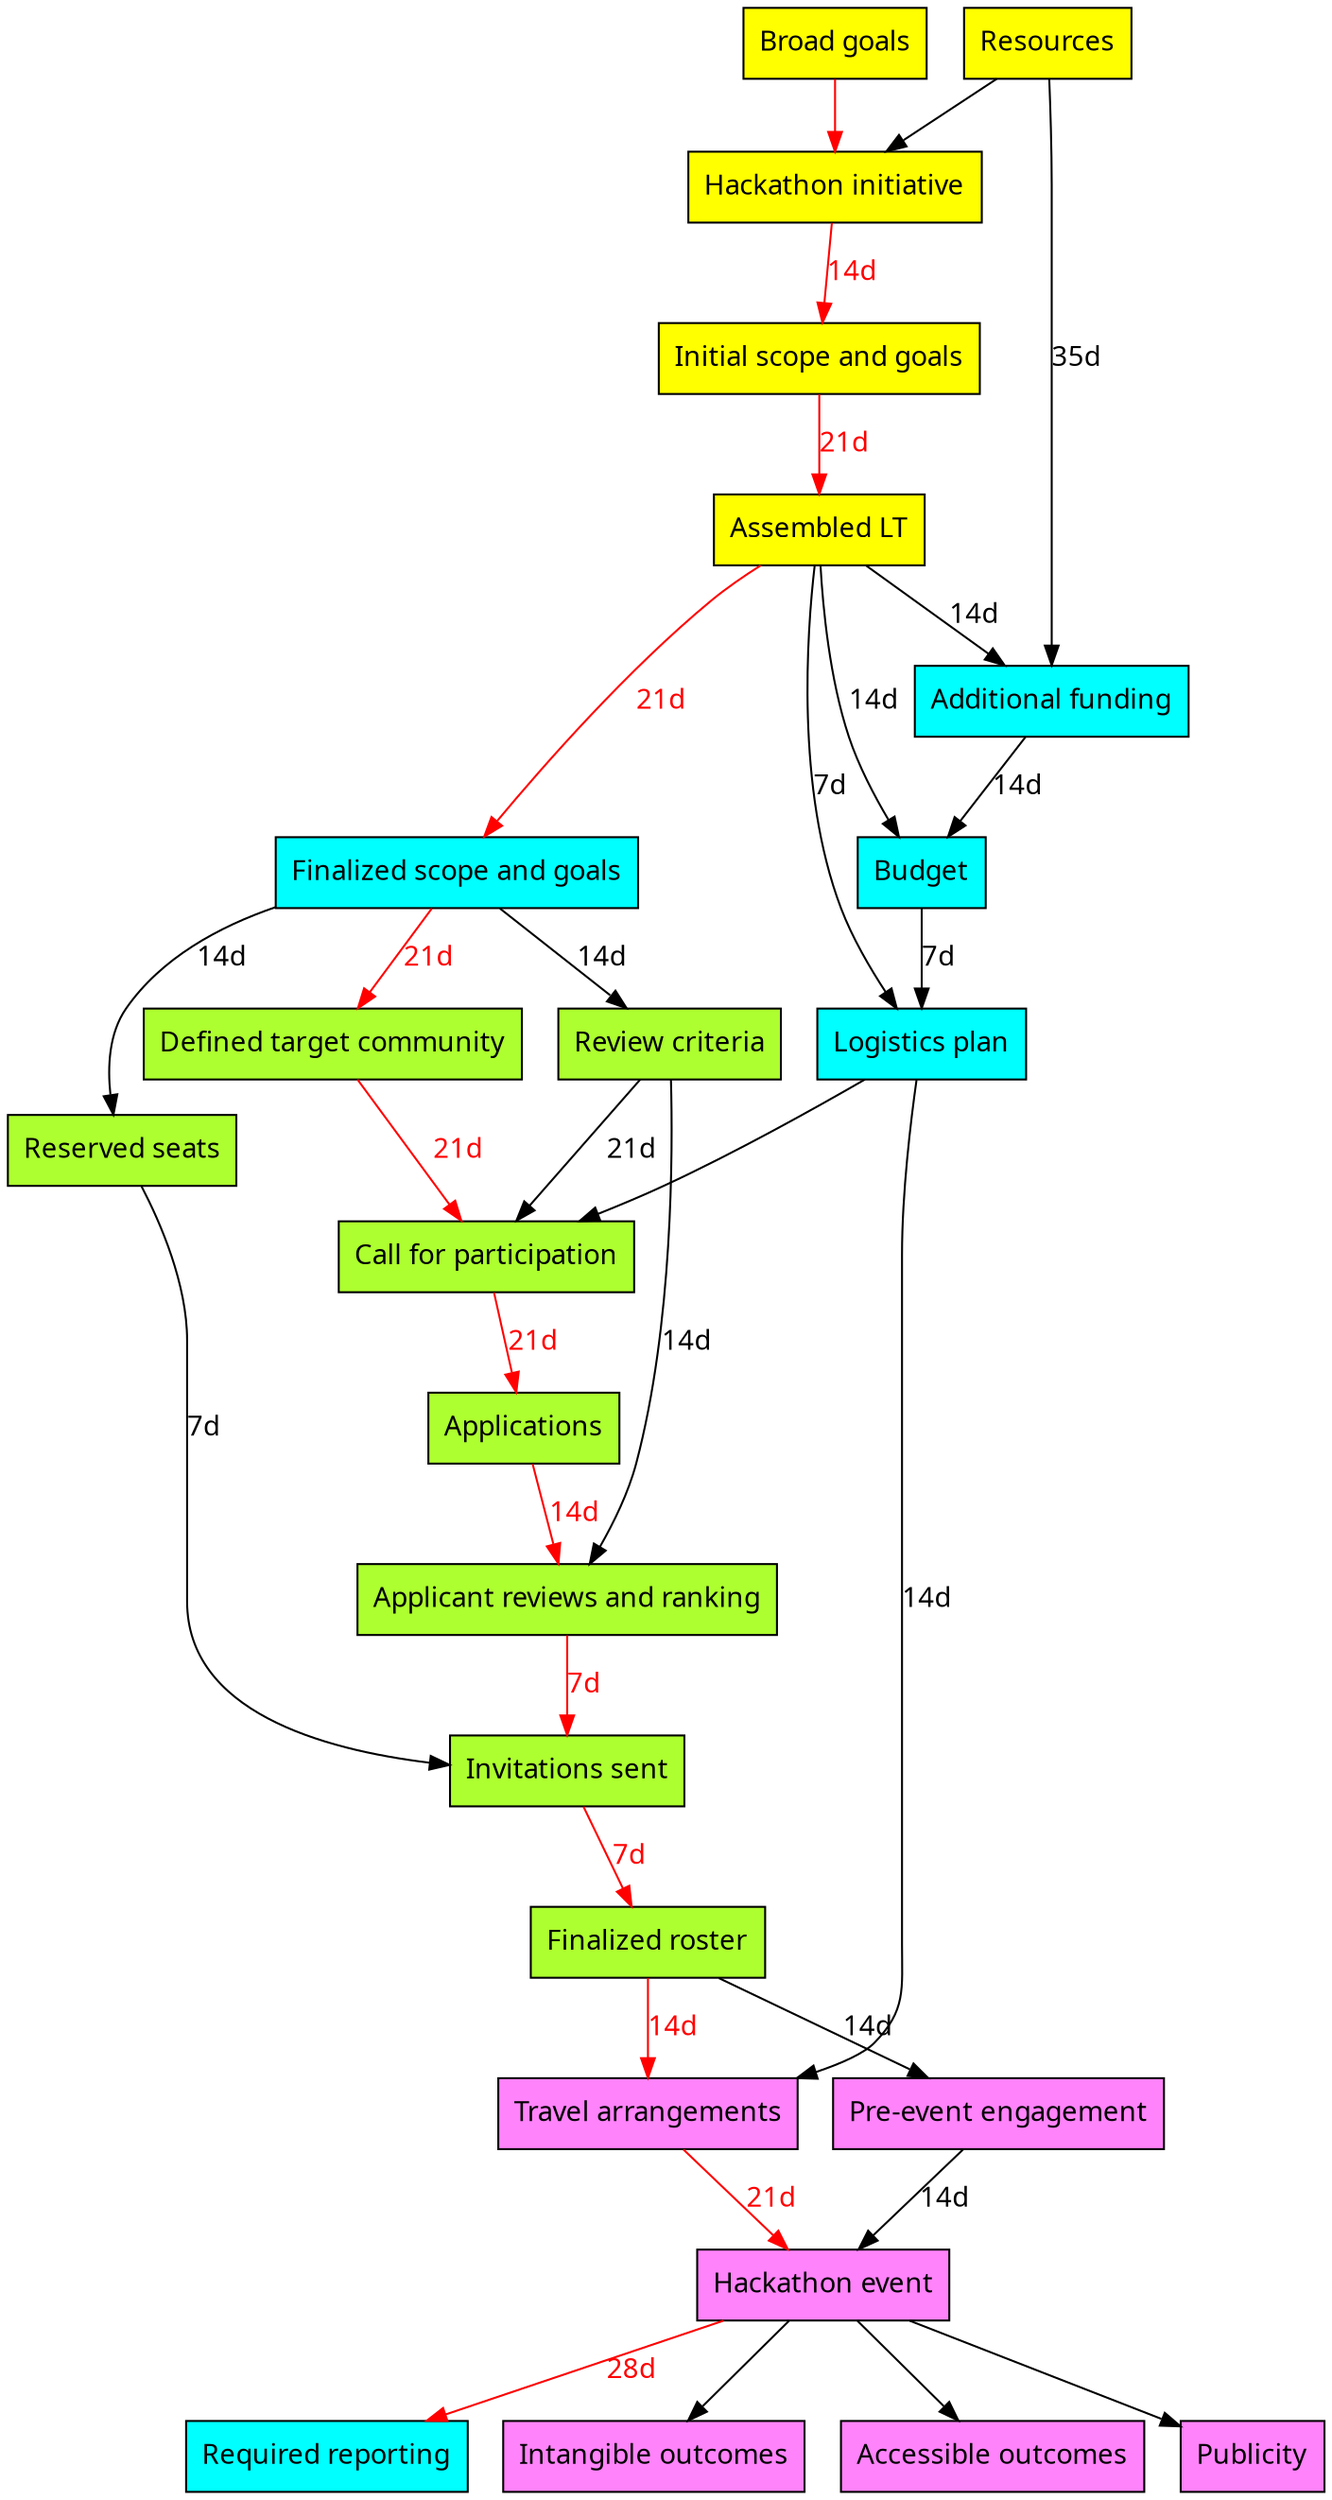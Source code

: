 digraph pert {
	/* This is a Program Evaluation and Review Technique (PERT) chart: 
	http://en.wikipedia.org/wiki/Program_evaluation_and_review_technique encoded in the
	"dot" graph drawing language. The graph can be visualized in a number of different 
	programs, the default being GraphViz (http://www.graphviz.org/). Feel free to edit
	this file at will. As a TO DO item it might be useful to visually identify sets of
	tasks and milestones that can be accomplished in parallel by team members between
	conference calls to get an idea of the number of synchronized interactions and 
	plenary decision points that are required.		
	*/

	node [ shape = box, style = filled, fontname = "Verdana" ];
	edge [ fontname = "Verdana" ];
	
	/* The following nodes are assumed to be the responsibility
	of the "instigators", i.e. the core team that precedes, and
	results in, a leadership team */
	subgraph instigators {
		node [fillcolor = yellow];
	
		"Broad goals"; // e.g. the goals of a research project that provides core funding
		"Resources"; // e.g. funding from a project under whose aegis the event is held
		"Hackathon initiative"; // the decision taken by instigators to organize a hackathon
		"Initial scope and goals"; // the scope and goals as perceived by the instigators
		"Assembled LT"; // a more or less finalized Leadership Team to organize the hackathon
	}
	
	/* The following nodes are assumed to be the responsibility
	of the leadership team */
	subgraph leadership_team {
		node [fillcolor = cyan];
	
		"Finalized scope and goals"; // the hackathon scope and goals as perceived by the LT
		"Additional funding"; // any additionally acquired funding
		"Budget"; // the budget for the hackathon, potentially covering travel, catering, accommodation and venue
		"Logistics plan"; // commitment to location, date, venue
		"Required reporting"; // any reporting that is required by the funders
	}
	
	/* The following nodes are concerned with the recruitment 
	process. These are actually also the responsibility of the LT,
	but they are marked up differently to make this process stand out */
	subgraph recruitment {
		node [fillcolor = greenyellow];

		"Reserved seats"; // a list of domain experts the LT want to invite
		"Defined target community"; // a list of potential participant types
		"Review criteria"; // set of criteria by which applicants are reviewed and ranked
		"Call for participation"; // a widely-circulated invitation to apply for participation
		"Applications"; // a set of completed applications, e.g. forms / email responses
		"Applicant reviews and ranking"; // reviews and ensuing ranking of applicants
		"Invitations sent"; // invitations to domain experts and positively-reviewed applicants
		"Finalized roster"; // the final list of participants
	}
	
	/* The following nodes are the responsibility of all involved:
	the LT and the participants */
	subgraph everyone {
		node [fillcolor = orchid1];
	
		"Pre-event engagement"; // online interactions to refine scope and goals, and expectation management
		"Travel arrangements"; // participant travel and accommodation 
		"Hackathon event"; // the hackathon itself
		"Intangible outcomes"; // e.g. strengthened community, broader impacts
		"Accessible outcomes"; // e.g. publications, proposals, code
		"Publicity"; // e.g. social media, newsletters, hackathon proceedings
	}
	
	/* Edges are all annotated with	a naive estimate of the number of days it would
	take to accomplish the target milestone given the successful completion of the source
	milestone(s). Most milestones are assumed to be accomplished by an experienced
	leadership team with past experiences and artefacts to draw from. The turnaround time
	between many of these milestones is therefore now penciled in as two weeks or less 
	(e.g. the time between conference calls, the time to get a reply to an email). Tasks 
	that include interactions with others, such as funders, inexperienced participants, 
	travel agents and so on are assumed to take longer.
	*/	
	
	/* The following edges are assumed to constitute the "critical 
	path". As a TODO item, a specification of the time needed to achieve
	each milestone in this graph would allow us to compute the actual
	critical path and validate the following, subjective, assignments
	to the critical path */
	edge [color = red fontcolor = red];
	
	"Broad goals" -> "Hackathon initiative"; // starting condition
	"Hackathon initiative" -> "Initial scope and goals" [ label = "14d" ];
	"Initial scope and goals" -> "Assembled LT" [ label = "21d" ]; // await multiple responses
	"Assembled LT" -> "Finalized scope and goals" [ label = "21d" ]; // iterative debate
	"Finalized scope and goals" -> "Defined target community" [ label = "21d" ];
	"Defined target community" -> "Call for participation" [ label = "21d" ];
	"Call for participation" -> "Applications" [ label = "21d" ]; // await multiple responses
	"Applications" -> "Applicant reviews and ranking" [ label = "14d" ];
	"Applicant reviews and ranking" -> "Invitations sent" [ label = "7d" ];
	"Invitations sent" -> "Finalized roster" [ label = "7d" ];
	"Finalized roster" -> "Travel arrangements" [ label = "14d" ];
	"Travel arrangements" -> "Hackathon event" [ label = "21d" ]; // communicate with travel agents
	"Hackathon event" -> "Required reporting" [ label = "28d" ]; // probably less time sensitive
	
	/* These edges do not belong to the critical path. This doesn't mean
	they're somehow less important, just that they don't participate in the
	longest dependency chain. */
	edge [color = black fontcolor = black];
	
	"Resources" -> "Hackathon initiative"; // starting condition
	"Resources" -> "Additional funding" [ label = "35d" ]; // await multiple responses
	"Additional funding" -> "Budget" [ label = "14d" ];
	"Budget" -> "Logistics plan" [ label = "7d" ];
	"Logistics plan" -> "Travel arrangements" [ label = "14d" ];
	"Logistics plan" -> "Call for participation";
	"Finalized scope and goals" -> "Reserved seats" [ label = "14d" ];
	"Finalized scope and goals" -> "Review criteria" [ label = "14d" ];
	"Review criteria" -> "Applicant reviews and ranking" [ label = "14d" ];	
	"Review criteria" -> "Call for participation" [ label = "21d" ];
	"Reserved seats" -> "Invitations sent" [ label = "7d" ];
	"Finalized roster" -> "Pre-event engagement" [ label = "14d" ];
	"Pre-event engagement" -> "Hackathon event" [ label = "14d" ];
	"Assembled LT" -> "Additional funding" [ label = "14d" ];
	"Assembled LT" -> "Budget" [ label = "14d" ];
	"Assembled LT" -> "Logistics plan" [ label = "7d" ];
	
	// no real deadline on the below. 
	"Hackathon event" -> "Intangible outcomes";
	"Hackathon event" -> "Accessible outcomes";
	"Hackathon event" -> "Publicity";	
}
